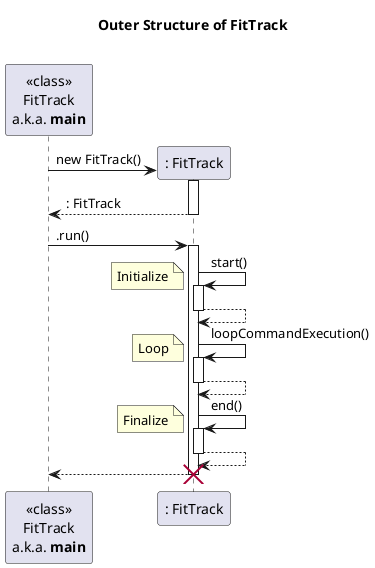 @startuml

title Outer Structure of FitTrack\n

participant "<<class>>\nFitTrack\na.k.a. <b>main</b>" as main
participant ": FitTrack" as core


create core
main -> core ++: new FitTrack()

return : FitTrack

main -> core ++: .run()

core -> core ++: start()
note left: Initialize
return
core -> core ++: loopCommandExecution()
note left: Loop
return
core -> core ++: end()
note left: Finalize
return

return
destroy core

@enduml